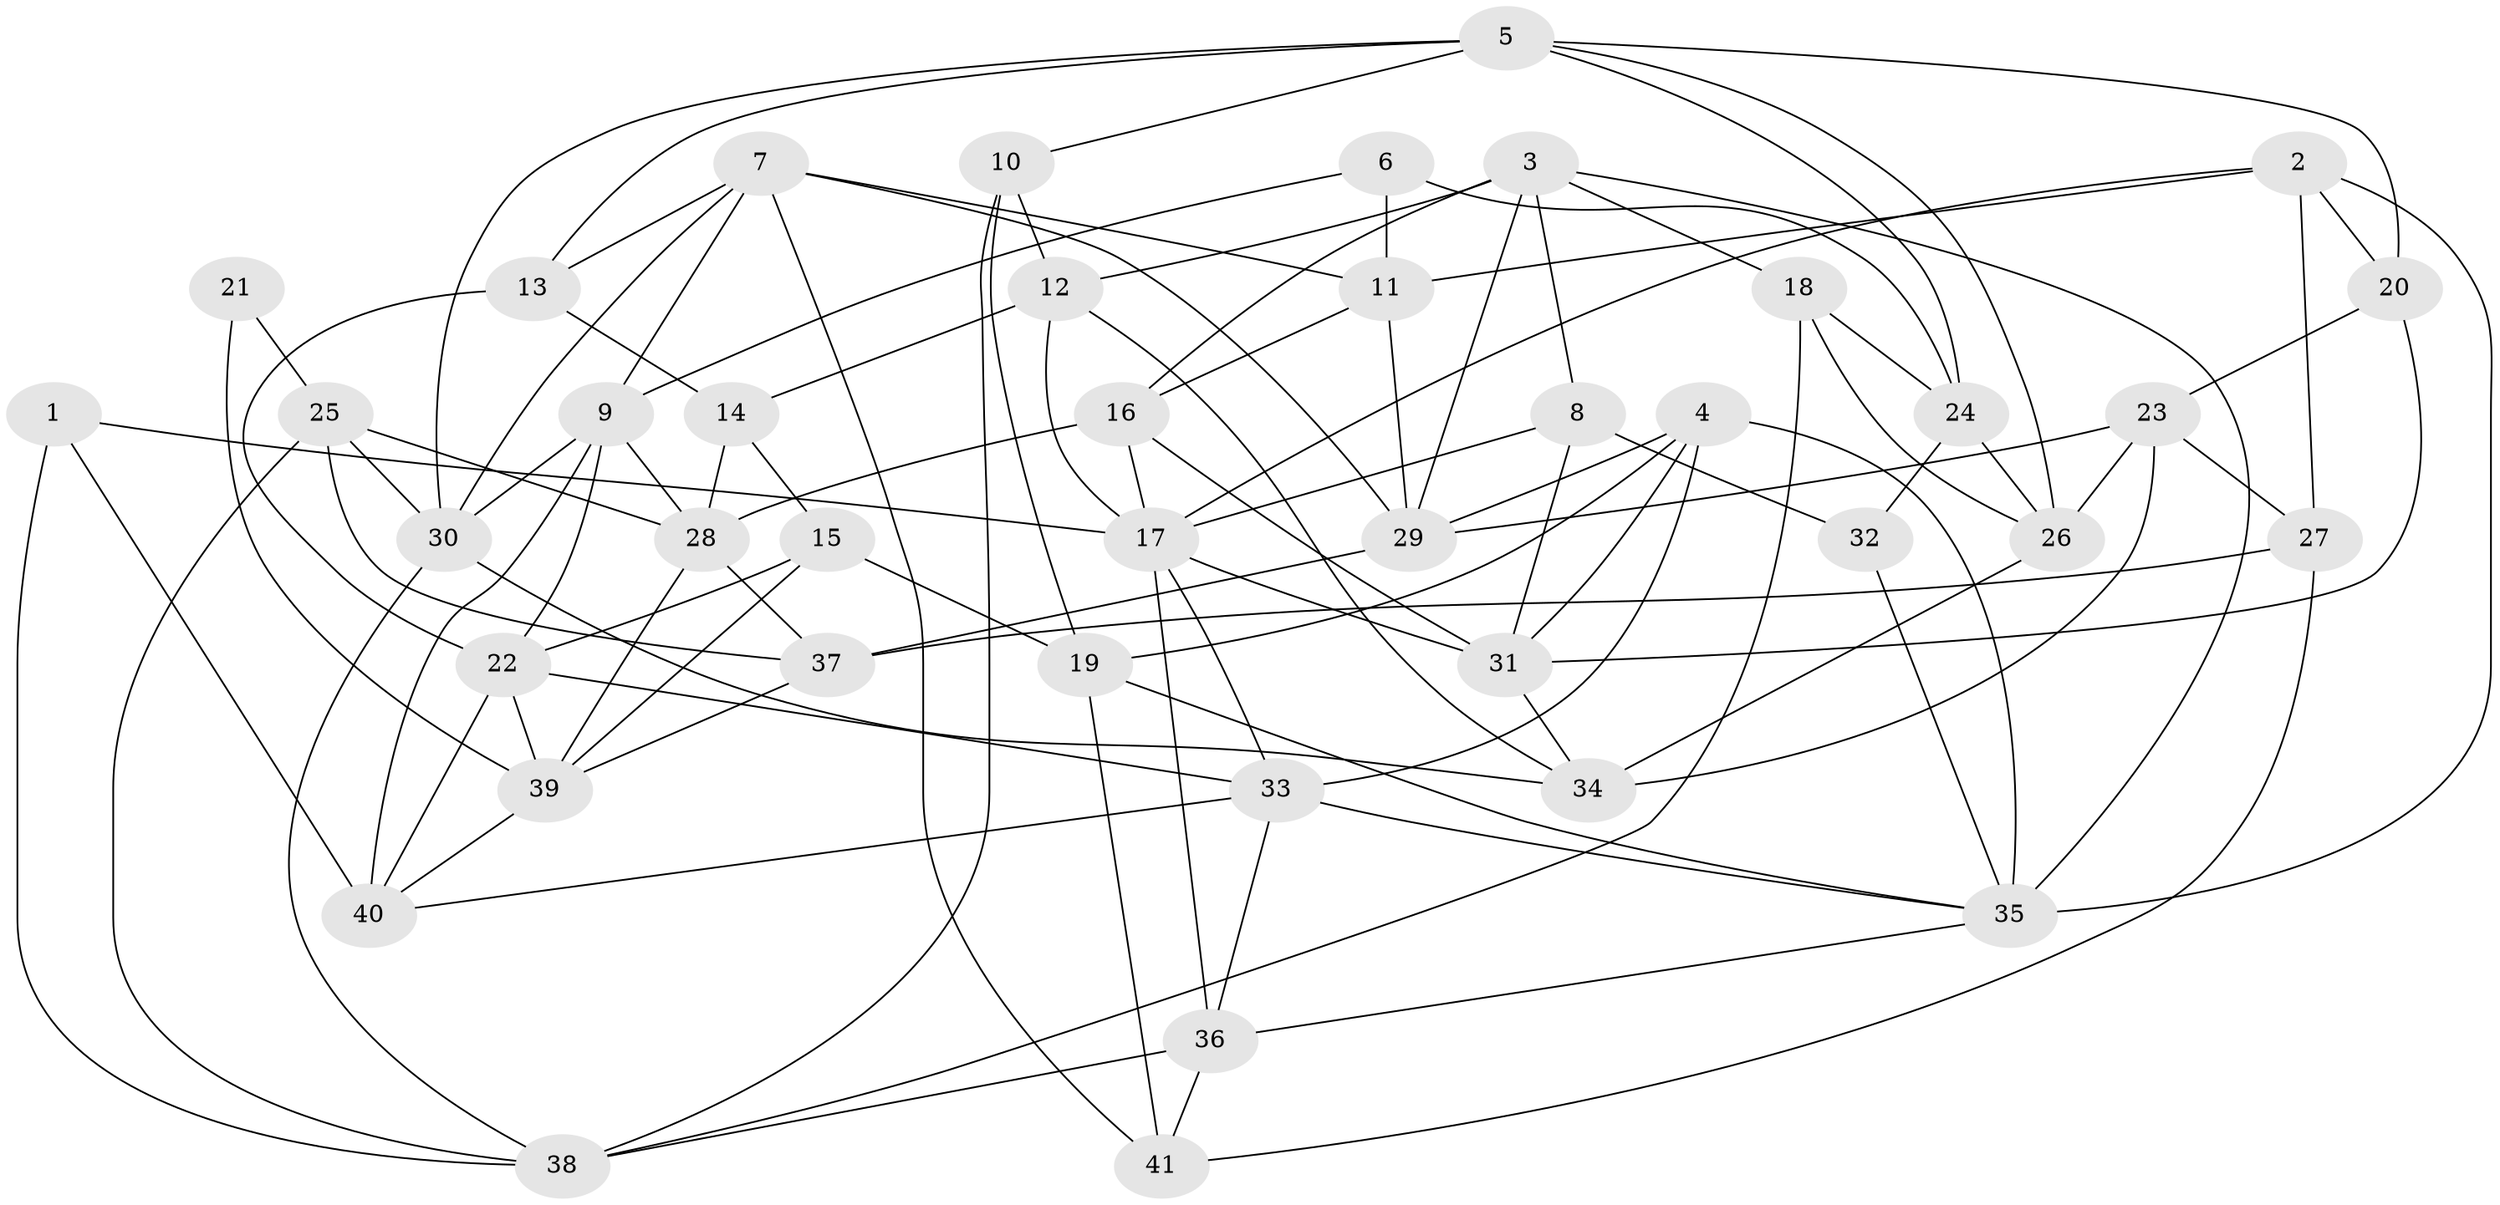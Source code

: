 // original degree distribution, {4: 1.0}
// Generated by graph-tools (version 1.1) at 2025/38/03/04/25 23:38:05]
// undirected, 41 vertices, 102 edges
graph export_dot {
  node [color=gray90,style=filled];
  1;
  2;
  3;
  4;
  5;
  6;
  7;
  8;
  9;
  10;
  11;
  12;
  13;
  14;
  15;
  16;
  17;
  18;
  19;
  20;
  21;
  22;
  23;
  24;
  25;
  26;
  27;
  28;
  29;
  30;
  31;
  32;
  33;
  34;
  35;
  36;
  37;
  38;
  39;
  40;
  41;
  1 -- 17 [weight=1.0];
  1 -- 38 [weight=1.0];
  1 -- 40 [weight=2.0];
  2 -- 11 [weight=1.0];
  2 -- 17 [weight=1.0];
  2 -- 20 [weight=1.0];
  2 -- 27 [weight=1.0];
  2 -- 35 [weight=2.0];
  3 -- 8 [weight=1.0];
  3 -- 12 [weight=1.0];
  3 -- 16 [weight=1.0];
  3 -- 18 [weight=1.0];
  3 -- 29 [weight=1.0];
  3 -- 35 [weight=1.0];
  4 -- 19 [weight=2.0];
  4 -- 29 [weight=1.0];
  4 -- 31 [weight=1.0];
  4 -- 33 [weight=1.0];
  4 -- 35 [weight=1.0];
  5 -- 10 [weight=1.0];
  5 -- 13 [weight=1.0];
  5 -- 20 [weight=1.0];
  5 -- 24 [weight=1.0];
  5 -- 26 [weight=1.0];
  5 -- 30 [weight=1.0];
  6 -- 9 [weight=1.0];
  6 -- 11 [weight=2.0];
  6 -- 24 [weight=1.0];
  7 -- 9 [weight=1.0];
  7 -- 11 [weight=1.0];
  7 -- 13 [weight=1.0];
  7 -- 29 [weight=1.0];
  7 -- 30 [weight=1.0];
  7 -- 41 [weight=1.0];
  8 -- 17 [weight=2.0];
  8 -- 31 [weight=2.0];
  8 -- 32 [weight=1.0];
  9 -- 22 [weight=1.0];
  9 -- 28 [weight=1.0];
  9 -- 30 [weight=1.0];
  9 -- 40 [weight=1.0];
  10 -- 12 [weight=1.0];
  10 -- 19 [weight=1.0];
  10 -- 38 [weight=1.0];
  11 -- 16 [weight=1.0];
  11 -- 29 [weight=1.0];
  12 -- 14 [weight=2.0];
  12 -- 17 [weight=1.0];
  12 -- 34 [weight=1.0];
  13 -- 14 [weight=1.0];
  13 -- 22 [weight=1.0];
  14 -- 15 [weight=2.0];
  14 -- 28 [weight=1.0];
  15 -- 19 [weight=1.0];
  15 -- 22 [weight=1.0];
  15 -- 39 [weight=2.0];
  16 -- 17 [weight=1.0];
  16 -- 28 [weight=1.0];
  16 -- 31 [weight=2.0];
  17 -- 31 [weight=1.0];
  17 -- 33 [weight=1.0];
  17 -- 36 [weight=2.0];
  18 -- 24 [weight=1.0];
  18 -- 26 [weight=1.0];
  18 -- 38 [weight=1.0];
  19 -- 35 [weight=1.0];
  19 -- 41 [weight=1.0];
  20 -- 23 [weight=1.0];
  20 -- 31 [weight=1.0];
  21 -- 25 [weight=2.0];
  21 -- 39 [weight=2.0];
  22 -- 33 [weight=1.0];
  22 -- 39 [weight=1.0];
  22 -- 40 [weight=1.0];
  23 -- 26 [weight=2.0];
  23 -- 27 [weight=2.0];
  23 -- 29 [weight=1.0];
  23 -- 34 [weight=2.0];
  24 -- 26 [weight=1.0];
  24 -- 32 [weight=2.0];
  25 -- 28 [weight=1.0];
  25 -- 30 [weight=1.0];
  25 -- 37 [weight=1.0];
  25 -- 38 [weight=1.0];
  26 -- 34 [weight=1.0];
  27 -- 37 [weight=2.0];
  27 -- 41 [weight=1.0];
  28 -- 37 [weight=1.0];
  28 -- 39 [weight=1.0];
  29 -- 37 [weight=1.0];
  30 -- 34 [weight=1.0];
  30 -- 38 [weight=1.0];
  31 -- 34 [weight=1.0];
  32 -- 35 [weight=1.0];
  33 -- 35 [weight=1.0];
  33 -- 36 [weight=1.0];
  33 -- 40 [weight=1.0];
  35 -- 36 [weight=1.0];
  36 -- 38 [weight=1.0];
  36 -- 41 [weight=1.0];
  37 -- 39 [weight=1.0];
  39 -- 40 [weight=1.0];
}
